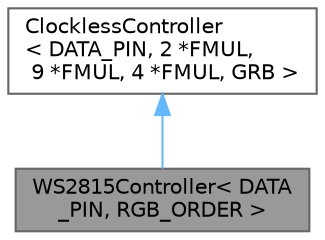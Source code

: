 digraph "WS2815Controller&lt; DATA_PIN, RGB_ORDER &gt;"
{
 // LATEX_PDF_SIZE
  bgcolor="transparent";
  edge [fontname=Helvetica,fontsize=10,labelfontname=Helvetica,labelfontsize=10];
  node [fontname=Helvetica,fontsize=10,shape=box,height=0.2,width=0.4];
  Node1 [id="Node000001",label="WS2815Controller\< DATA\l_PIN, RGB_ORDER \>",height=0.2,width=0.4,color="gray40", fillcolor="grey60", style="filled", fontcolor="black",tooltip="WS2815 controller class @ 400 KHz."];
  Node2 -> Node1 [id="edge1_Node000001_Node000002",dir="back",color="steelblue1",style="solid",tooltip=" "];
  Node2 [id="Node000002",label="ClocklessController\l\< DATA_PIN, 2 *FMUL,\l 9 *FMUL, 4 *FMUL, GRB \>",height=0.2,width=0.4,color="gray40", fillcolor="white", style="filled",tooltip=" "];
}
